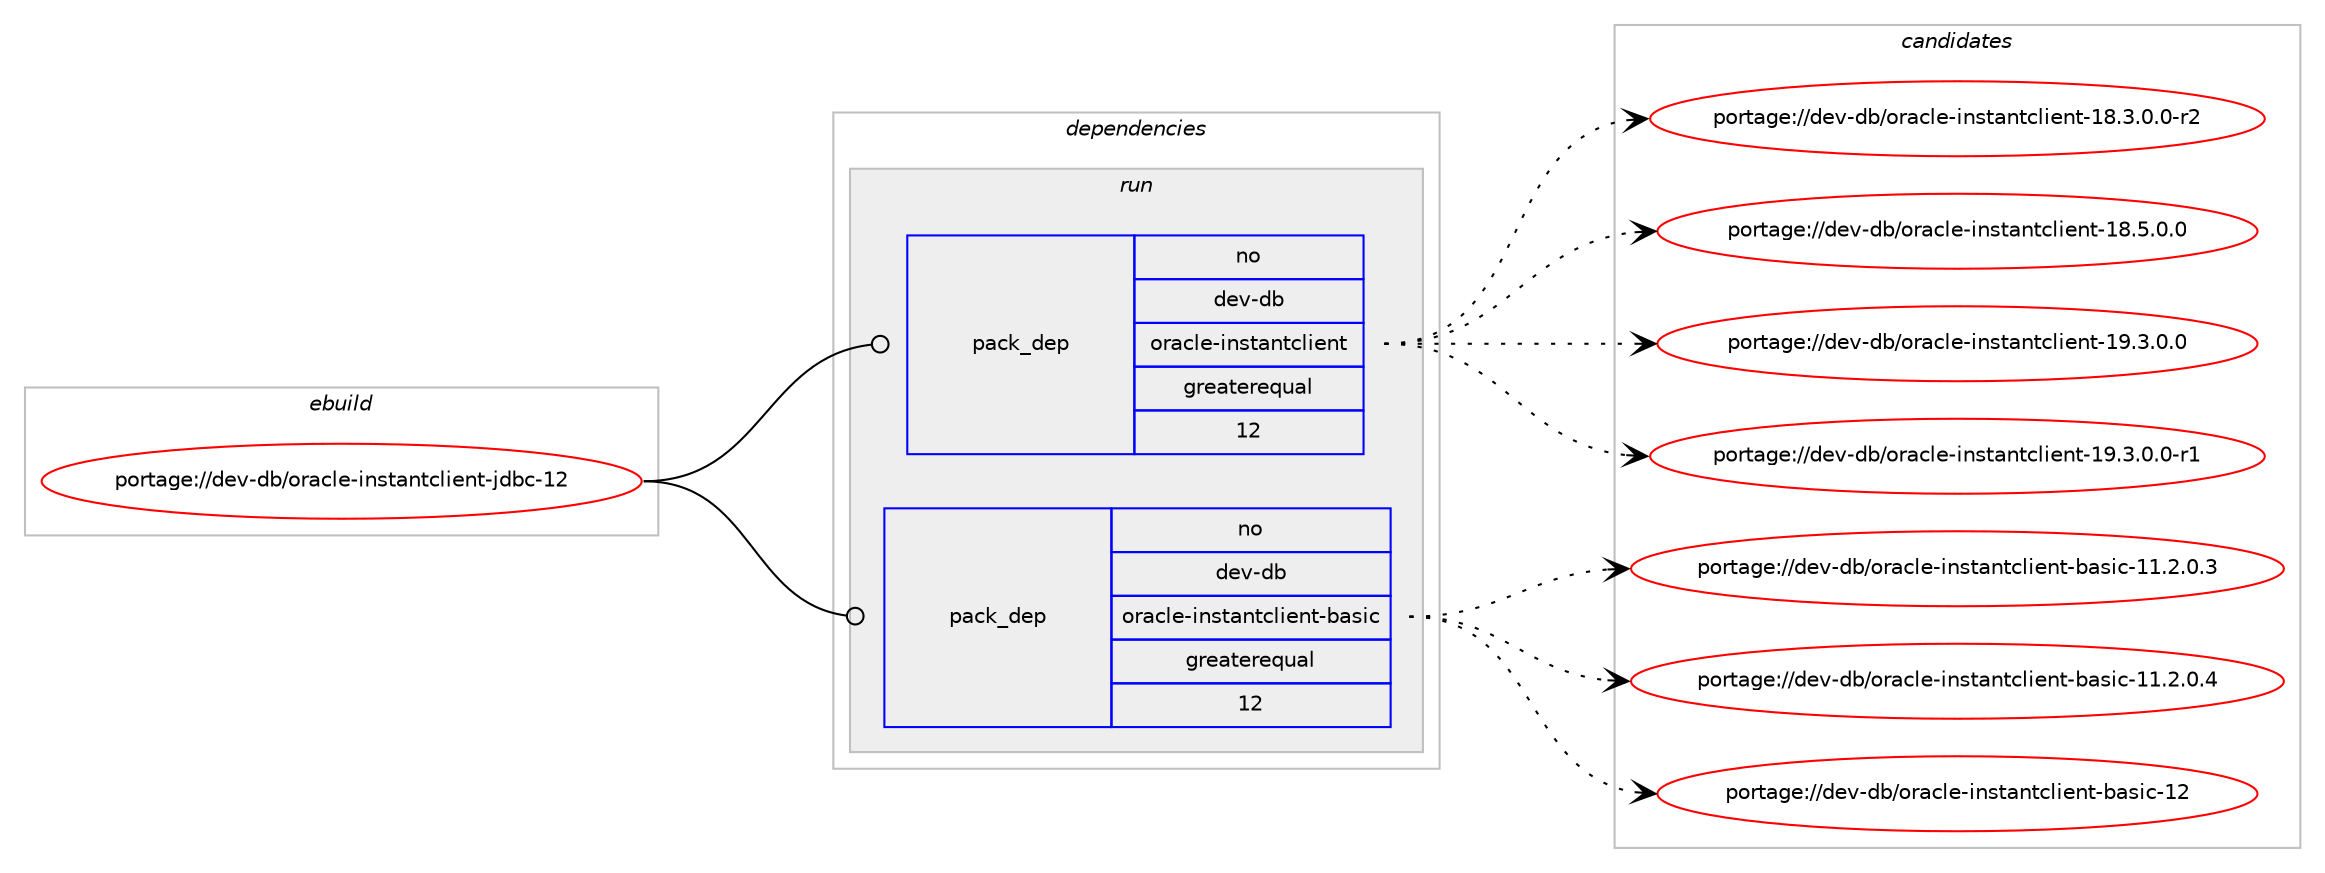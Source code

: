 digraph prolog {

# *************
# Graph options
# *************

newrank=true;
concentrate=true;
compound=true;
graph [rankdir=LR,fontname=Helvetica,fontsize=10,ranksep=1.5];#, ranksep=2.5, nodesep=0.2];
edge  [arrowhead=vee];
node  [fontname=Helvetica,fontsize=10];

# **********
# The ebuild
# **********

subgraph cluster_leftcol {
color=gray;
rank=same;
label=<<i>ebuild</i>>;
id [label="portage://dev-db/oracle-instantclient-jdbc-12", color=red, width=4, href="../dev-db/oracle-instantclient-jdbc-12.svg"];
}

# ****************
# The dependencies
# ****************

subgraph cluster_midcol {
color=gray;
label=<<i>dependencies</i>>;
subgraph cluster_compile {
fillcolor="#eeeeee";
style=filled;
label=<<i>compile</i>>;
}
subgraph cluster_compileandrun {
fillcolor="#eeeeee";
style=filled;
label=<<i>compile and run</i>>;
}
subgraph cluster_run {
fillcolor="#eeeeee";
style=filled;
label=<<i>run</i>>;
subgraph pack42032 {
dependency55943 [label=<<TABLE BORDER="0" CELLBORDER="1" CELLSPACING="0" CELLPADDING="4" WIDTH="220"><TR><TD ROWSPAN="6" CELLPADDING="30">pack_dep</TD></TR><TR><TD WIDTH="110">no</TD></TR><TR><TD>dev-db</TD></TR><TR><TD>oracle-instantclient</TD></TR><TR><TD>greaterequal</TD></TR><TR><TD>12</TD></TR></TABLE>>, shape=none, color=blue];
}
id:e -> dependency55943:w [weight=20,style="solid",arrowhead="odot"];
subgraph pack42033 {
dependency55944 [label=<<TABLE BORDER="0" CELLBORDER="1" CELLSPACING="0" CELLPADDING="4" WIDTH="220"><TR><TD ROWSPAN="6" CELLPADDING="30">pack_dep</TD></TR><TR><TD WIDTH="110">no</TD></TR><TR><TD>dev-db</TD></TR><TR><TD>oracle-instantclient-basic</TD></TR><TR><TD>greaterequal</TD></TR><TR><TD>12</TD></TR></TABLE>>, shape=none, color=blue];
}
id:e -> dependency55944:w [weight=20,style="solid",arrowhead="odot"];
}
}

# **************
# The candidates
# **************

subgraph cluster_choices {
rank=same;
color=gray;
label=<<i>candidates</i>>;

subgraph choice42032 {
color=black;
nodesep=1;
choiceportage10010111845100984711111497991081014510511011511697110116991081051011101164549564651464846484511450 [label="portage://dev-db/oracle-instantclient-18.3.0.0-r2", color=red, width=4,href="../dev-db/oracle-instantclient-18.3.0.0-r2.svg"];
choiceportage1001011184510098471111149799108101451051101151169711011699108105101110116454956465346484648 [label="portage://dev-db/oracle-instantclient-18.5.0.0", color=red, width=4,href="../dev-db/oracle-instantclient-18.5.0.0.svg"];
choiceportage1001011184510098471111149799108101451051101151169711011699108105101110116454957465146484648 [label="portage://dev-db/oracle-instantclient-19.3.0.0", color=red, width=4,href="../dev-db/oracle-instantclient-19.3.0.0.svg"];
choiceportage10010111845100984711111497991081014510511011511697110116991081051011101164549574651464846484511449 [label="portage://dev-db/oracle-instantclient-19.3.0.0-r1", color=red, width=4,href="../dev-db/oracle-instantclient-19.3.0.0-r1.svg"];
dependency55943:e -> choiceportage10010111845100984711111497991081014510511011511697110116991081051011101164549564651464846484511450:w [style=dotted,weight="100"];
dependency55943:e -> choiceportage1001011184510098471111149799108101451051101151169711011699108105101110116454956465346484648:w [style=dotted,weight="100"];
dependency55943:e -> choiceportage1001011184510098471111149799108101451051101151169711011699108105101110116454957465146484648:w [style=dotted,weight="100"];
dependency55943:e -> choiceportage10010111845100984711111497991081014510511011511697110116991081051011101164549574651464846484511449:w [style=dotted,weight="100"];
}
subgraph choice42033 {
color=black;
nodesep=1;
choiceportage100101118451009847111114979910810145105110115116971101169910810510111011645989711510599454949465046484651 [label="portage://dev-db/oracle-instantclient-basic-11.2.0.3", color=red, width=4,href="../dev-db/oracle-instantclient-basic-11.2.0.3.svg"];
choiceportage100101118451009847111114979910810145105110115116971101169910810510111011645989711510599454949465046484652 [label="portage://dev-db/oracle-instantclient-basic-11.2.0.4", color=red, width=4,href="../dev-db/oracle-instantclient-basic-11.2.0.4.svg"];
choiceportage100101118451009847111114979910810145105110115116971101169910810510111011645989711510599454950 [label="portage://dev-db/oracle-instantclient-basic-12", color=red, width=4,href="../dev-db/oracle-instantclient-basic-12.svg"];
dependency55944:e -> choiceportage100101118451009847111114979910810145105110115116971101169910810510111011645989711510599454949465046484651:w [style=dotted,weight="100"];
dependency55944:e -> choiceportage100101118451009847111114979910810145105110115116971101169910810510111011645989711510599454949465046484652:w [style=dotted,weight="100"];
dependency55944:e -> choiceportage100101118451009847111114979910810145105110115116971101169910810510111011645989711510599454950:w [style=dotted,weight="100"];
}
}

}
